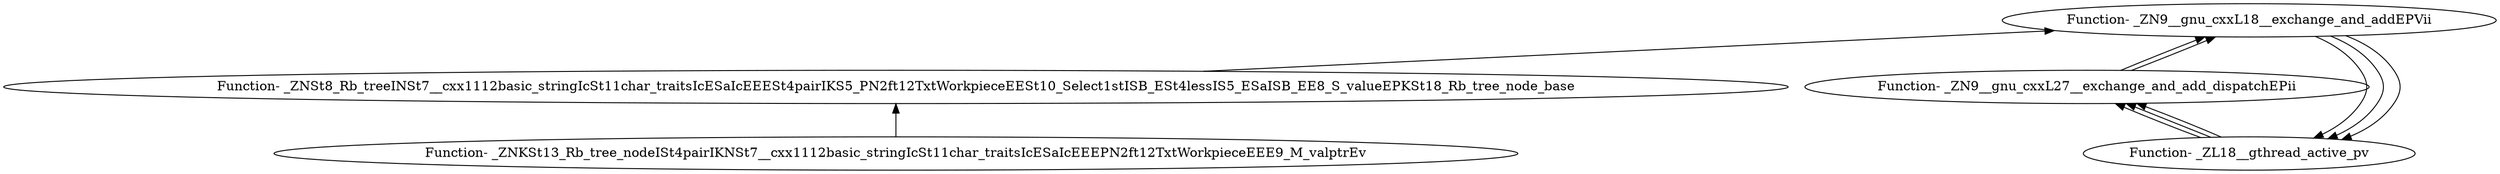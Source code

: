 digraph {
	"Function- _ZNKSt13_Rb_tree_nodeISt4pairIKNSt7__cxx1112basic_stringIcSt11char_traitsIcESaIcEEEPN2ft12TxtWorkpieceEEE9_M_valptrEv"
	"Function- _ZNSt8_Rb_treeINSt7__cxx1112basic_stringIcSt11char_traitsIcESaIcEEESt4pairIKS5_PN2ft12TxtWorkpieceEESt10_Select1stISB_ESt4lessIS5_ESaISB_EE8_S_valueEPKSt18_Rb_tree_node_base"
	"Function- _ZNSt8_Rb_treeINSt7__cxx1112basic_stringIcSt11char_traitsIcESaIcEEESt4pairIKS5_PN2ft12TxtWorkpieceEESt10_Select1stISB_ESt4lessIS5_ESaISB_EE8_S_valueEPKSt18_Rb_tree_node_base" -> "Function- _ZNKSt13_Rb_tree_nodeISt4pairIKNSt7__cxx1112basic_stringIcSt11char_traitsIcESaIcEEEPN2ft12TxtWorkpieceEEE9_M_valptrEv" [dir=back]
	"Function- _ZN9__gnu_cxxL18__exchange_and_addEPVii"
	"Function- _ZN9__gnu_cxxL18__exchange_and_addEPVii" -> "Function- _ZNSt8_Rb_treeINSt7__cxx1112basic_stringIcSt11char_traitsIcESaIcEEESt4pairIKS5_PN2ft12TxtWorkpieceEESt10_Select1stISB_ESt4lessIS5_ESaISB_EE8_S_valueEPKSt18_Rb_tree_node_base" [dir=back]
	"Function- _ZL18__gthread_active_pv"
	"Function- _ZL18__gthread_active_pv" -> "Function- _ZN9__gnu_cxxL18__exchange_and_addEPVii" [dir=back]
	"Function- _ZN9__gnu_cxxL27__exchange_and_add_dispatchEPii"
	"Function- _ZN9__gnu_cxxL27__exchange_and_add_dispatchEPii" -> "Function- _ZL18__gthread_active_pv" [dir=back]
	"Function- _ZN9__gnu_cxxL18__exchange_and_addEPVii"
	"Function- _ZN9__gnu_cxxL18__exchange_and_addEPVii" -> "Function- _ZN9__gnu_cxxL27__exchange_and_add_dispatchEPii" [dir=back]
	"Function- _ZL18__gthread_active_pv"
	"Function- _ZL18__gthread_active_pv" -> "Function- _ZN9__gnu_cxxL18__exchange_and_addEPVii" [dir=back]
	"Function- _ZN9__gnu_cxxL27__exchange_and_add_dispatchEPii"
	"Function- _ZN9__gnu_cxxL27__exchange_and_add_dispatchEPii" -> "Function- _ZL18__gthread_active_pv" [dir=back]
	"Function- _ZN9__gnu_cxxL18__exchange_and_addEPVii"
	"Function- _ZN9__gnu_cxxL18__exchange_and_addEPVii" -> "Function- _ZN9__gnu_cxxL27__exchange_and_add_dispatchEPii" [dir=back]
	"Function- _ZL18__gthread_active_pv"
	"Function- _ZL18__gthread_active_pv" -> "Function- _ZN9__gnu_cxxL18__exchange_and_addEPVii" [dir=back]
	"Function- _ZN9__gnu_cxxL27__exchange_and_add_dispatchEPii"
	"Function- _ZN9__gnu_cxxL27__exchange_and_add_dispatchEPii" -> "Function- _ZL18__gthread_active_pv" [dir=back]
}
